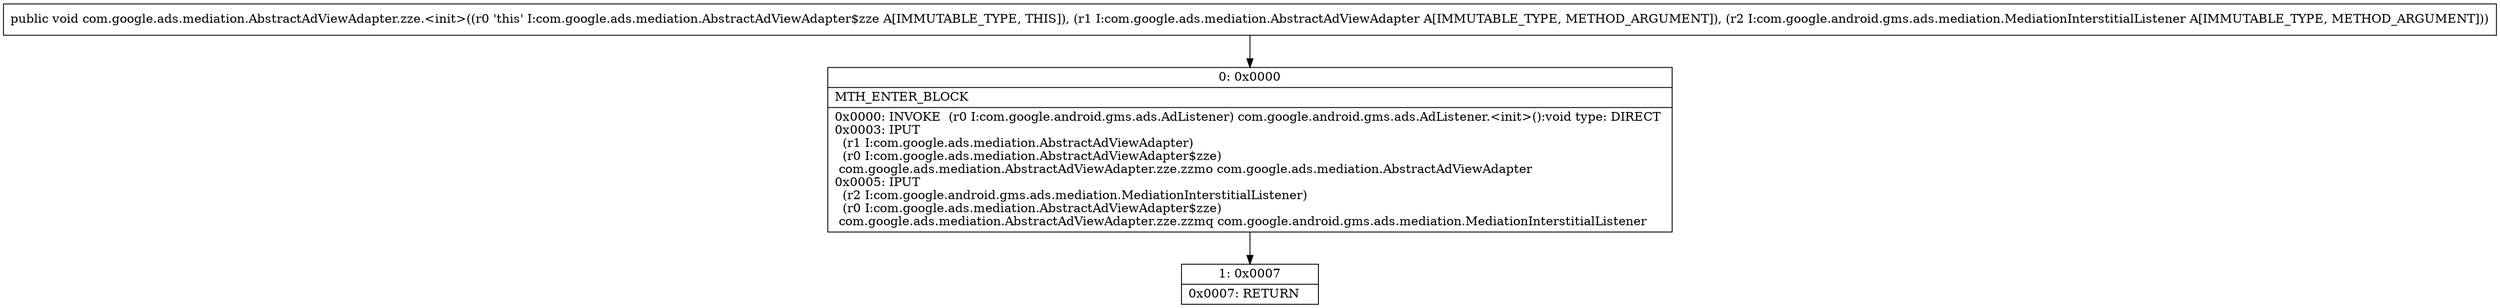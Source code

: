 digraph "CFG forcom.google.ads.mediation.AbstractAdViewAdapter.zze.\<init\>(Lcom\/google\/ads\/mediation\/AbstractAdViewAdapter;Lcom\/google\/android\/gms\/ads\/mediation\/MediationInterstitialListener;)V" {
Node_0 [shape=record,label="{0\:\ 0x0000|MTH_ENTER_BLOCK\l|0x0000: INVOKE  (r0 I:com.google.android.gms.ads.AdListener) com.google.android.gms.ads.AdListener.\<init\>():void type: DIRECT \l0x0003: IPUT  \l  (r1 I:com.google.ads.mediation.AbstractAdViewAdapter)\l  (r0 I:com.google.ads.mediation.AbstractAdViewAdapter$zze)\l com.google.ads.mediation.AbstractAdViewAdapter.zze.zzmo com.google.ads.mediation.AbstractAdViewAdapter \l0x0005: IPUT  \l  (r2 I:com.google.android.gms.ads.mediation.MediationInterstitialListener)\l  (r0 I:com.google.ads.mediation.AbstractAdViewAdapter$zze)\l com.google.ads.mediation.AbstractAdViewAdapter.zze.zzmq com.google.android.gms.ads.mediation.MediationInterstitialListener \l}"];
Node_1 [shape=record,label="{1\:\ 0x0007|0x0007: RETURN   \l}"];
MethodNode[shape=record,label="{public void com.google.ads.mediation.AbstractAdViewAdapter.zze.\<init\>((r0 'this' I:com.google.ads.mediation.AbstractAdViewAdapter$zze A[IMMUTABLE_TYPE, THIS]), (r1 I:com.google.ads.mediation.AbstractAdViewAdapter A[IMMUTABLE_TYPE, METHOD_ARGUMENT]), (r2 I:com.google.android.gms.ads.mediation.MediationInterstitialListener A[IMMUTABLE_TYPE, METHOD_ARGUMENT])) }"];
MethodNode -> Node_0;
Node_0 -> Node_1;
}

